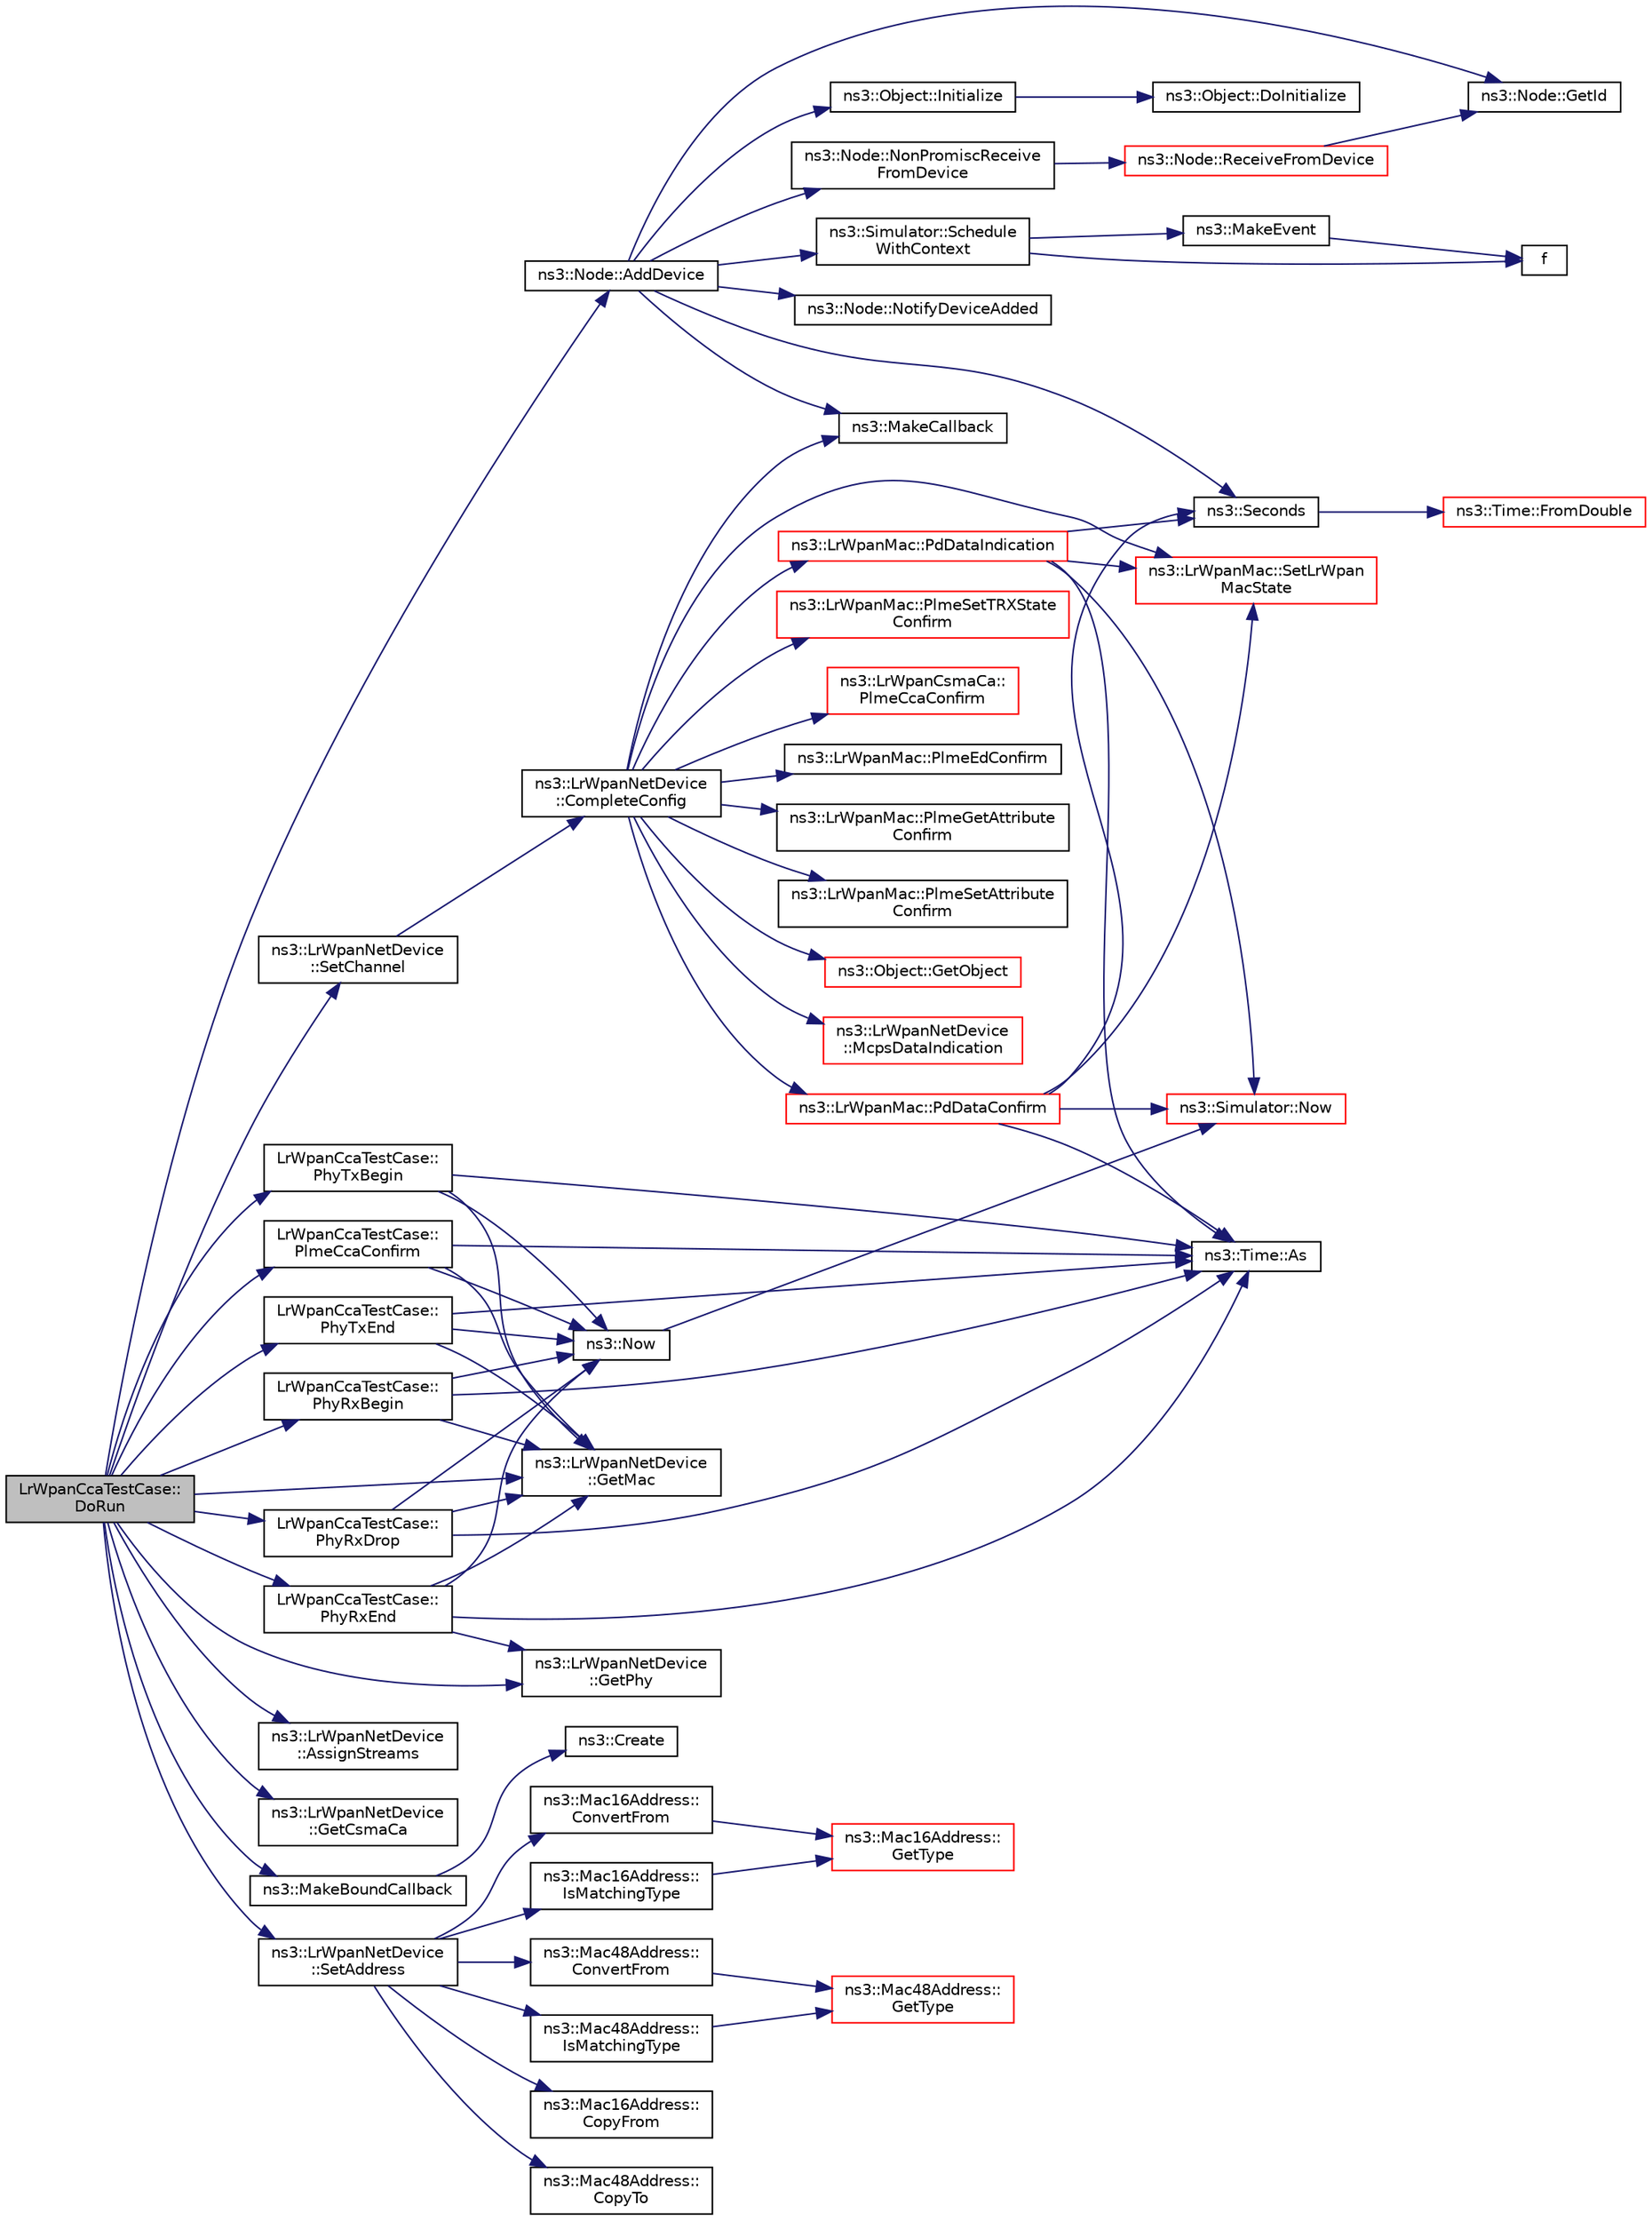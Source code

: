 digraph "LrWpanCcaTestCase::DoRun"
{
 // LATEX_PDF_SIZE
  edge [fontname="Helvetica",fontsize="10",labelfontname="Helvetica",labelfontsize="10"];
  node [fontname="Helvetica",fontsize="10",shape=record];
  rankdir="LR";
  Node1 [label="LrWpanCcaTestCase::\lDoRun",height=0.2,width=0.4,color="black", fillcolor="grey75", style="filled", fontcolor="black",tooltip="Implementation to actually run this TestCase."];
  Node1 -> Node2 [color="midnightblue",fontsize="10",style="solid",fontname="Helvetica"];
  Node2 [label="ns3::Node::AddDevice",height=0.2,width=0.4,color="black", fillcolor="white", style="filled",URL="$classns3_1_1_node.html#a42ff83ee1d5d1649c770d3f5b62375de",tooltip="Associate a NetDevice to this node."];
  Node2 -> Node3 [color="midnightblue",fontsize="10",style="solid",fontname="Helvetica"];
  Node3 [label="ns3::Node::GetId",height=0.2,width=0.4,color="black", fillcolor="white", style="filled",URL="$classns3_1_1_node.html#a2ed8663077afcb8db519296b0ada6355",tooltip=" "];
  Node2 -> Node4 [color="midnightblue",fontsize="10",style="solid",fontname="Helvetica"];
  Node4 [label="ns3::Object::Initialize",height=0.2,width=0.4,color="black", fillcolor="white", style="filled",URL="$classns3_1_1_object.html#af4411cb29971772fcd09203474a95078",tooltip="Invoke DoInitialize on all Objects aggregated to this one."];
  Node4 -> Node5 [color="midnightblue",fontsize="10",style="solid",fontname="Helvetica"];
  Node5 [label="ns3::Object::DoInitialize",height=0.2,width=0.4,color="black", fillcolor="white", style="filled",URL="$classns3_1_1_object.html#af8482a521433409fb5c7f749398c9dbe",tooltip="Initialize() implementation."];
  Node2 -> Node6 [color="midnightblue",fontsize="10",style="solid",fontname="Helvetica"];
  Node6 [label="ns3::MakeCallback",height=0.2,width=0.4,color="black", fillcolor="white", style="filled",URL="$namespacens3.html#af1dde3c04374147fca0cfe3b0766d664",tooltip="Build Callbacks for class method members which take varying numbers of arguments and potentially retu..."];
  Node2 -> Node7 [color="midnightblue",fontsize="10",style="solid",fontname="Helvetica"];
  Node7 [label="ns3::Node::NonPromiscReceive\lFromDevice",height=0.2,width=0.4,color="black", fillcolor="white", style="filled",URL="$classns3_1_1_node.html#a72ebf5bdc911879511f1e249d471f7e5",tooltip="Receive a packet from a device in non-promiscuous mode."];
  Node7 -> Node8 [color="midnightblue",fontsize="10",style="solid",fontname="Helvetica"];
  Node8 [label="ns3::Node::ReceiveFromDevice",height=0.2,width=0.4,color="red", fillcolor="white", style="filled",URL="$classns3_1_1_node.html#a6cbe61c071c85bb3ba5d4843132cd119",tooltip="Receive a packet from a device."];
  Node8 -> Node3 [color="midnightblue",fontsize="10",style="solid",fontname="Helvetica"];
  Node2 -> Node60 [color="midnightblue",fontsize="10",style="solid",fontname="Helvetica"];
  Node60 [label="ns3::Node::NotifyDeviceAdded",height=0.2,width=0.4,color="black", fillcolor="white", style="filled",URL="$classns3_1_1_node.html#ae85e535c650941f4f8ca6845a9f61e42",tooltip="Notifies all the DeviceAdditionListener about the new device added."];
  Node2 -> Node61 [color="midnightblue",fontsize="10",style="solid",fontname="Helvetica"];
  Node61 [label="ns3::Simulator::Schedule\lWithContext",height=0.2,width=0.4,color="black", fillcolor="white", style="filled",URL="$classns3_1_1_simulator.html#a6801feda0ccf0595cb48d1e962cd40a1",tooltip="Schedule an event with the given context."];
  Node61 -> Node62 [color="midnightblue",fontsize="10",style="solid",fontname="Helvetica"];
  Node62 [label="f",height=0.2,width=0.4,color="black", fillcolor="white", style="filled",URL="$80211b_8c.html#ae7ffc1a8f84fa47a0812b2f2b9627132",tooltip=" "];
  Node61 -> Node63 [color="midnightblue",fontsize="10",style="solid",fontname="Helvetica"];
  Node63 [label="ns3::MakeEvent",height=0.2,width=0.4,color="black", fillcolor="white", style="filled",URL="$group__makeeventfnptr.html#ga289a28a2497c18a9bd299e5e2014094b",tooltip="Make an EventImpl from a function pointer taking varying numbers of arguments."];
  Node63 -> Node62 [color="midnightblue",fontsize="10",style="solid",fontname="Helvetica"];
  Node2 -> Node64 [color="midnightblue",fontsize="10",style="solid",fontname="Helvetica"];
  Node64 [label="ns3::Seconds",height=0.2,width=0.4,color="black", fillcolor="white", style="filled",URL="$group__timecivil.html#ga33c34b816f8ff6628e33d5c8e9713b9e",tooltip="Construct a Time in the indicated unit."];
  Node64 -> Node65 [color="midnightblue",fontsize="10",style="solid",fontname="Helvetica"];
  Node65 [label="ns3::Time::FromDouble",height=0.2,width=0.4,color="red", fillcolor="white", style="filled",URL="$classns3_1_1_time.html#a60e845f4a74e62495b86356afe604cb4",tooltip="Create a Time equal to value in unit unit."];
  Node1 -> Node70 [color="midnightblue",fontsize="10",style="solid",fontname="Helvetica"];
  Node70 [label="ns3::LrWpanNetDevice\l::AssignStreams",height=0.2,width=0.4,color="black", fillcolor="white", style="filled",URL="$classns3_1_1_lr_wpan_net_device.html#a54b3d2e9209b0b6adea253236836166b",tooltip="Assign a fixed random variable stream number to the random variables used by this model."];
  Node1 -> Node71 [color="midnightblue",fontsize="10",style="solid",fontname="Helvetica"];
  Node71 [label="ns3::LrWpanNetDevice\l::GetCsmaCa",height=0.2,width=0.4,color="black", fillcolor="white", style="filled",URL="$classns3_1_1_lr_wpan_net_device.html#ad26b8ebdd9f1cb75d4a21eb3ea0923c3",tooltip="Get the CSMA/CA implementation used by this NetDevice."];
  Node1 -> Node72 [color="midnightblue",fontsize="10",style="solid",fontname="Helvetica"];
  Node72 [label="ns3::LrWpanNetDevice\l::GetMac",height=0.2,width=0.4,color="black", fillcolor="white", style="filled",URL="$classns3_1_1_lr_wpan_net_device.html#a78fd7f0e6d0f60fdd42a4a8c03e82cb1",tooltip="Get the MAC used by this NetDevice."];
  Node1 -> Node73 [color="midnightblue",fontsize="10",style="solid",fontname="Helvetica"];
  Node73 [label="ns3::LrWpanNetDevice\l::GetPhy",height=0.2,width=0.4,color="black", fillcolor="white", style="filled",URL="$classns3_1_1_lr_wpan_net_device.html#a73d7f1c5126e264dd48f41bc42b7661c",tooltip="Get the PHY used by this NetDevice."];
  Node1 -> Node74 [color="midnightblue",fontsize="10",style="solid",fontname="Helvetica"];
  Node74 [label="ns3::MakeBoundCallback",height=0.2,width=0.4,color="black", fillcolor="white", style="filled",URL="$group__makeboundcallback.html#ga1725d6362e6065faa0709f7c93f8d770",tooltip="Make Callbacks with one bound argument."];
  Node74 -> Node75 [color="midnightblue",fontsize="10",style="solid",fontname="Helvetica"];
  Node75 [label="ns3::Create",height=0.2,width=0.4,color="black", fillcolor="white", style="filled",URL="$group__ptr.html#ga086d8d4a76485a155f0408b85dcebede",tooltip="Create class instances by constructors with varying numbers of arguments and return them by Ptr."];
  Node1 -> Node76 [color="midnightblue",fontsize="10",style="solid",fontname="Helvetica"];
  Node76 [label="LrWpanCcaTestCase::\lPhyRxBegin",height=0.2,width=0.4,color="black", fillcolor="white", style="filled",URL="$class_lr_wpan_cca_test_case.html#a7d236bfc6109f581582255227b8dee77",tooltip="Function called when PhyRxBegin is hit."];
  Node76 -> Node44 [color="midnightblue",fontsize="10",style="solid",fontname="Helvetica"];
  Node44 [label="ns3::Time::As",height=0.2,width=0.4,color="black", fillcolor="white", style="filled",URL="$classns3_1_1_time.html#ad5198e31c2512226ca0e58b31fad7fd0",tooltip="Attach a unit to a Time, to facilitate output in a specific unit."];
  Node76 -> Node72 [color="midnightblue",fontsize="10",style="solid",fontname="Helvetica"];
  Node76 -> Node77 [color="midnightblue",fontsize="10",style="solid",fontname="Helvetica"];
  Node77 [label="ns3::Now",height=0.2,width=0.4,color="black", fillcolor="white", style="filled",URL="$group__simulator.html#gac3635e2e87f7ce316c89290ee1b01d0d",tooltip="create an ns3::Time instance which contains the current simulation time."];
  Node77 -> Node46 [color="midnightblue",fontsize="10",style="solid",fontname="Helvetica"];
  Node46 [label="ns3::Simulator::Now",height=0.2,width=0.4,color="red", fillcolor="white", style="filled",URL="$classns3_1_1_simulator.html#ac3178fa975b419f7875e7105be122800",tooltip="Return the current simulation virtual time."];
  Node1 -> Node78 [color="midnightblue",fontsize="10",style="solid",fontname="Helvetica"];
  Node78 [label="LrWpanCcaTestCase::\lPhyRxDrop",height=0.2,width=0.4,color="black", fillcolor="white", style="filled",URL="$class_lr_wpan_cca_test_case.html#a302ae211f206663a114fcd5a07752d5c",tooltip="Function called when PhyRxDrop is hit."];
  Node78 -> Node44 [color="midnightblue",fontsize="10",style="solid",fontname="Helvetica"];
  Node78 -> Node72 [color="midnightblue",fontsize="10",style="solid",fontname="Helvetica"];
  Node78 -> Node77 [color="midnightblue",fontsize="10",style="solid",fontname="Helvetica"];
  Node1 -> Node79 [color="midnightblue",fontsize="10",style="solid",fontname="Helvetica"];
  Node79 [label="LrWpanCcaTestCase::\lPhyRxEnd",height=0.2,width=0.4,color="black", fillcolor="white", style="filled",URL="$class_lr_wpan_cca_test_case.html#aed133fe6504b326574ada94b6043abcf",tooltip="Function called when PhyRxEnd is hit."];
  Node79 -> Node44 [color="midnightblue",fontsize="10",style="solid",fontname="Helvetica"];
  Node79 -> Node72 [color="midnightblue",fontsize="10",style="solid",fontname="Helvetica"];
  Node79 -> Node73 [color="midnightblue",fontsize="10",style="solid",fontname="Helvetica"];
  Node79 -> Node77 [color="midnightblue",fontsize="10",style="solid",fontname="Helvetica"];
  Node1 -> Node80 [color="midnightblue",fontsize="10",style="solid",fontname="Helvetica"];
  Node80 [label="LrWpanCcaTestCase::\lPhyTxBegin",height=0.2,width=0.4,color="black", fillcolor="white", style="filled",URL="$class_lr_wpan_cca_test_case.html#a23a0238970a4597eb0e6f90cd5a2f5f5",tooltip="Function called when PhyTxBegin is hit."];
  Node80 -> Node44 [color="midnightblue",fontsize="10",style="solid",fontname="Helvetica"];
  Node80 -> Node72 [color="midnightblue",fontsize="10",style="solid",fontname="Helvetica"];
  Node80 -> Node77 [color="midnightblue",fontsize="10",style="solid",fontname="Helvetica"];
  Node1 -> Node81 [color="midnightblue",fontsize="10",style="solid",fontname="Helvetica"];
  Node81 [label="LrWpanCcaTestCase::\lPhyTxEnd",height=0.2,width=0.4,color="black", fillcolor="white", style="filled",URL="$class_lr_wpan_cca_test_case.html#a10eb0d8851c2e8de313448bb2da6fd30",tooltip="Function called when PhyTxEnd is hit."];
  Node81 -> Node44 [color="midnightblue",fontsize="10",style="solid",fontname="Helvetica"];
  Node81 -> Node72 [color="midnightblue",fontsize="10",style="solid",fontname="Helvetica"];
  Node81 -> Node77 [color="midnightblue",fontsize="10",style="solid",fontname="Helvetica"];
  Node1 -> Node82 [color="midnightblue",fontsize="10",style="solid",fontname="Helvetica"];
  Node82 [label="LrWpanCcaTestCase::\lPlmeCcaConfirm",height=0.2,width=0.4,color="black", fillcolor="white", style="filled",URL="$class_lr_wpan_cca_test_case.html#af740f571b9d8594701c82480c8ff9632",tooltip="Function called when PlmeCcaConfirm is hit."];
  Node82 -> Node44 [color="midnightblue",fontsize="10",style="solid",fontname="Helvetica"];
  Node82 -> Node72 [color="midnightblue",fontsize="10",style="solid",fontname="Helvetica"];
  Node82 -> Node77 [color="midnightblue",fontsize="10",style="solid",fontname="Helvetica"];
  Node1 -> Node83 [color="midnightblue",fontsize="10",style="solid",fontname="Helvetica"];
  Node83 [label="ns3::LrWpanNetDevice\l::SetAddress",height=0.2,width=0.4,color="black", fillcolor="white", style="filled",URL="$classns3_1_1_lr_wpan_net_device.html#a2bfd297525ee660649b3c66751754355",tooltip="This method indirects to LrWpanMac::SetShortAddress ()"];
  Node83 -> Node84 [color="midnightblue",fontsize="10",style="solid",fontname="Helvetica"];
  Node84 [label="ns3::Mac16Address::\lConvertFrom",height=0.2,width=0.4,color="black", fillcolor="white", style="filled",URL="$classns3_1_1_mac16_address.html#a6822cde696a7be24782dc8e1de2f1449",tooltip=" "];
  Node84 -> Node85 [color="midnightblue",fontsize="10",style="solid",fontname="Helvetica"];
  Node85 [label="ns3::Mac16Address::\lGetType",height=0.2,width=0.4,color="red", fillcolor="white", style="filled",URL="$classns3_1_1_mac16_address.html#a0cf82ff2c102274ac243b24f95992680",tooltip="Return the Type of address."];
  Node83 -> Node87 [color="midnightblue",fontsize="10",style="solid",fontname="Helvetica"];
  Node87 [label="ns3::Mac48Address::\lConvertFrom",height=0.2,width=0.4,color="black", fillcolor="white", style="filled",URL="$classns3_1_1_mac48_address.html#a911ce13603a9ef837545a032b6523ae4",tooltip=" "];
  Node87 -> Node88 [color="midnightblue",fontsize="10",style="solid",fontname="Helvetica"];
  Node88 [label="ns3::Mac48Address::\lGetType",height=0.2,width=0.4,color="red", fillcolor="white", style="filled",URL="$classns3_1_1_mac48_address.html#a5d365853b58b7acb2cc1cf905115891b",tooltip="Return the Type of address."];
  Node83 -> Node89 [color="midnightblue",fontsize="10",style="solid",fontname="Helvetica"];
  Node89 [label="ns3::Mac16Address::\lCopyFrom",height=0.2,width=0.4,color="black", fillcolor="white", style="filled",URL="$classns3_1_1_mac16_address.html#aaffb29efb8e2c61e2e844c1634a2f1d4",tooltip=" "];
  Node83 -> Node90 [color="midnightblue",fontsize="10",style="solid",fontname="Helvetica"];
  Node90 [label="ns3::Mac48Address::\lCopyTo",height=0.2,width=0.4,color="black", fillcolor="white", style="filled",URL="$classns3_1_1_mac48_address.html#aee207644fc383b292fedfa6fba3df91f",tooltip=" "];
  Node83 -> Node91 [color="midnightblue",fontsize="10",style="solid",fontname="Helvetica"];
  Node91 [label="ns3::Mac16Address::\lIsMatchingType",height=0.2,width=0.4,color="black", fillcolor="white", style="filled",URL="$classns3_1_1_mac16_address.html#a2d7aa9e24afc8e02a25ab449b0b99b1f",tooltip=" "];
  Node91 -> Node85 [color="midnightblue",fontsize="10",style="solid",fontname="Helvetica"];
  Node83 -> Node92 [color="midnightblue",fontsize="10",style="solid",fontname="Helvetica"];
  Node92 [label="ns3::Mac48Address::\lIsMatchingType",height=0.2,width=0.4,color="black", fillcolor="white", style="filled",URL="$classns3_1_1_mac48_address.html#a55cc1e3c6aa63fd1a4f8f7d9be4ae182",tooltip=" "];
  Node92 -> Node88 [color="midnightblue",fontsize="10",style="solid",fontname="Helvetica"];
  Node1 -> Node93 [color="midnightblue",fontsize="10",style="solid",fontname="Helvetica"];
  Node93 [label="ns3::LrWpanNetDevice\l::SetChannel",height=0.2,width=0.4,color="black", fillcolor="white", style="filled",URL="$classns3_1_1_lr_wpan_net_device.html#a3a16a06be6078dcc9b54d705bf8bc98a",tooltip="Set the channel to which the NetDevice, and therefore the PHY, should be attached to."];
  Node93 -> Node94 [color="midnightblue",fontsize="10",style="solid",fontname="Helvetica"];
  Node94 [label="ns3::LrWpanNetDevice\l::CompleteConfig",height=0.2,width=0.4,color="black", fillcolor="white", style="filled",URL="$classns3_1_1_lr_wpan_net_device.html#a2851594198a88409d0a25401e9c61997",tooltip="Configure PHY, MAC and CSMA/CA."];
  Node94 -> Node95 [color="midnightblue",fontsize="10",style="solid",fontname="Helvetica"];
  Node95 [label="ns3::Object::GetObject",height=0.2,width=0.4,color="red", fillcolor="white", style="filled",URL="$classns3_1_1_object.html#ad21f5401ff705cd29c37f931ea3afc18",tooltip="Get a pointer to the requested aggregated Object."];
  Node94 -> Node6 [color="midnightblue",fontsize="10",style="solid",fontname="Helvetica"];
  Node94 -> Node102 [color="midnightblue",fontsize="10",style="solid",fontname="Helvetica"];
  Node102 [label="ns3::LrWpanNetDevice\l::McpsDataIndication",height=0.2,width=0.4,color="red", fillcolor="white", style="filled",URL="$classns3_1_1_lr_wpan_net_device.html#a620a7403f05c4dc25de92c7304e4f17d",tooltip="The callback used by the MAC to hand over incoming packets to the NetDevice."];
  Node94 -> Node106 [color="midnightblue",fontsize="10",style="solid",fontname="Helvetica"];
  Node106 [label="ns3::LrWpanMac::PdDataConfirm",height=0.2,width=0.4,color="red", fillcolor="white", style="filled",URL="$classns3_1_1_lr_wpan_mac.html#ac81207dec57efdb50dc4b1132e68399f",tooltip="IEEE 802.15.4-2006 section 6.2.1.2 Confirm the end of transmission of an MPDU to MAC."];
  Node106 -> Node44 [color="midnightblue",fontsize="10",style="solid",fontname="Helvetica"];
  Node106 -> Node46 [color="midnightblue",fontsize="10",style="solid",fontname="Helvetica"];
  Node106 -> Node64 [color="midnightblue",fontsize="10",style="solid",fontname="Helvetica"];
  Node106 -> Node130 [color="midnightblue",fontsize="10",style="solid",fontname="Helvetica"];
  Node130 [label="ns3::LrWpanMac::SetLrWpan\lMacState",height=0.2,width=0.4,color="red", fillcolor="white", style="filled",URL="$classns3_1_1_lr_wpan_mac.html#a6749a353feb70bbb851b03477f56dc69",tooltip="CSMA-CA algorithm calls back the MAC after executing channel assessment."];
  Node94 -> Node231 [color="midnightblue",fontsize="10",style="solid",fontname="Helvetica"];
  Node231 [label="ns3::LrWpanMac::PdDataIndication",height=0.2,width=0.4,color="red", fillcolor="white", style="filled",URL="$classns3_1_1_lr_wpan_mac.html#a71139cc1bd26ab1c0a9c2e7791631389",tooltip="IEEE 802.15.4-2006 section 6.2.1.3 PD-DATA.indication Indicates the transfer of an MPDU from PHY to M..."];
  Node231 -> Node44 [color="midnightblue",fontsize="10",style="solid",fontname="Helvetica"];
  Node231 -> Node46 [color="midnightblue",fontsize="10",style="solid",fontname="Helvetica"];
  Node231 -> Node64 [color="midnightblue",fontsize="10",style="solid",fontname="Helvetica"];
  Node231 -> Node130 [color="midnightblue",fontsize="10",style="solid",fontname="Helvetica"];
  Node94 -> Node259 [color="midnightblue",fontsize="10",style="solid",fontname="Helvetica"];
  Node259 [label="ns3::LrWpanCsmaCa::\lPlmeCcaConfirm",height=0.2,width=0.4,color="red", fillcolor="white", style="filled",URL="$classns3_1_1_lr_wpan_csma_ca.html#a1bf49464e78fc85f292ce927f79f5d84",tooltip="IEEE 802.15.4-2006 section 6.2.2.2 PLME-CCA.confirm status."];
  Node94 -> Node283 [color="midnightblue",fontsize="10",style="solid",fontname="Helvetica"];
  Node283 [label="ns3::LrWpanMac::PlmeEdConfirm",height=0.2,width=0.4,color="black", fillcolor="white", style="filled",URL="$classns3_1_1_lr_wpan_mac.html#a372f799dc789d4a24f7c6ba02c728ca3",tooltip="IEEE 802.15.4-2006 section 6.2.2.4 PLME-ED.confirm status and energy level."];
  Node94 -> Node284 [color="midnightblue",fontsize="10",style="solid",fontname="Helvetica"];
  Node284 [label="ns3::LrWpanMac::PlmeGetAttribute\lConfirm",height=0.2,width=0.4,color="black", fillcolor="white", style="filled",URL="$classns3_1_1_lr_wpan_mac.html#a94441fcedfe8decefa629115668efb33",tooltip="IEEE 802.15.4-2006 section 6.2.2.6 PLME-GET.confirm Get attributes per definition from Table 23 in se..."];
  Node94 -> Node285 [color="midnightblue",fontsize="10",style="solid",fontname="Helvetica"];
  Node285 [label="ns3::LrWpanMac::PlmeSetAttribute\lConfirm",height=0.2,width=0.4,color="black", fillcolor="white", style="filled",URL="$classns3_1_1_lr_wpan_mac.html#aa28b4bf7ea32aaf9b0c8554e384f279a",tooltip="IEEE 802.15.4-2006 section 6.2.2.10 PLME-SET.confirm Set attributes per definition from Table 23 in s..."];
  Node94 -> Node286 [color="midnightblue",fontsize="10",style="solid",fontname="Helvetica"];
  Node286 [label="ns3::LrWpanMac::PlmeSetTRXState\lConfirm",height=0.2,width=0.4,color="red", fillcolor="white", style="filled",URL="$classns3_1_1_lr_wpan_mac.html#a179b41ff2bf7435896b150cf83a00f02",tooltip="IEEE 802.15.4-2006 section 6.2.2.8 PLME-SET-TRX-STATE.confirm Set PHY state."];
  Node94 -> Node130 [color="midnightblue",fontsize="10",style="solid",fontname="Helvetica"];
}
